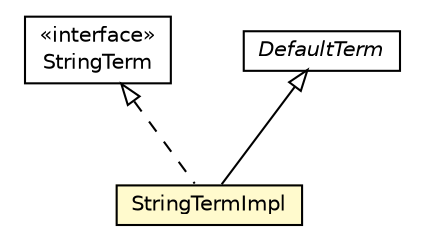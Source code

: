 #!/usr/local/bin/dot
#
# Class diagram 
# Generated by UMLGraph version R5_6 (http://www.umlgraph.org/)
#

digraph G {
	edge [fontname="Helvetica",fontsize=10,labelfontname="Helvetica",labelfontsize=10];
	node [fontname="Helvetica",fontsize=10,shape=plaintext];
	nodesep=0.25;
	ranksep=0.5;
	// jason.asSyntax.StringTermImpl
	c66227 [label=<<table title="jason.asSyntax.StringTermImpl" border="0" cellborder="1" cellspacing="0" cellpadding="2" port="p" bgcolor="lemonChiffon" href="./StringTermImpl.html">
		<tr><td><table border="0" cellspacing="0" cellpadding="1">
<tr><td align="center" balign="center"> StringTermImpl </td></tr>
		</table></td></tr>
		</table>>, URL="./StringTermImpl.html", fontname="Helvetica", fontcolor="black", fontsize=10.0];
	// jason.asSyntax.StringTerm
	c66228 [label=<<table title="jason.asSyntax.StringTerm" border="0" cellborder="1" cellspacing="0" cellpadding="2" port="p" href="./StringTerm.html">
		<tr><td><table border="0" cellspacing="0" cellpadding="1">
<tr><td align="center" balign="center"> &#171;interface&#187; </td></tr>
<tr><td align="center" balign="center"> StringTerm </td></tr>
		</table></td></tr>
		</table>>, URL="./StringTerm.html", fontname="Helvetica", fontcolor="black", fontsize=10.0];
	// jason.asSyntax.DefaultTerm
	c66256 [label=<<table title="jason.asSyntax.DefaultTerm" border="0" cellborder="1" cellspacing="0" cellpadding="2" port="p" href="./DefaultTerm.html">
		<tr><td><table border="0" cellspacing="0" cellpadding="1">
<tr><td align="center" balign="center"><font face="Helvetica-Oblique"> DefaultTerm </font></td></tr>
		</table></td></tr>
		</table>>, URL="./DefaultTerm.html", fontname="Helvetica", fontcolor="black", fontsize=10.0];
	//jason.asSyntax.StringTermImpl extends jason.asSyntax.DefaultTerm
	c66256:p -> c66227:p [dir=back,arrowtail=empty];
	//jason.asSyntax.StringTermImpl implements jason.asSyntax.StringTerm
	c66228:p -> c66227:p [dir=back,arrowtail=empty,style=dashed];
}

